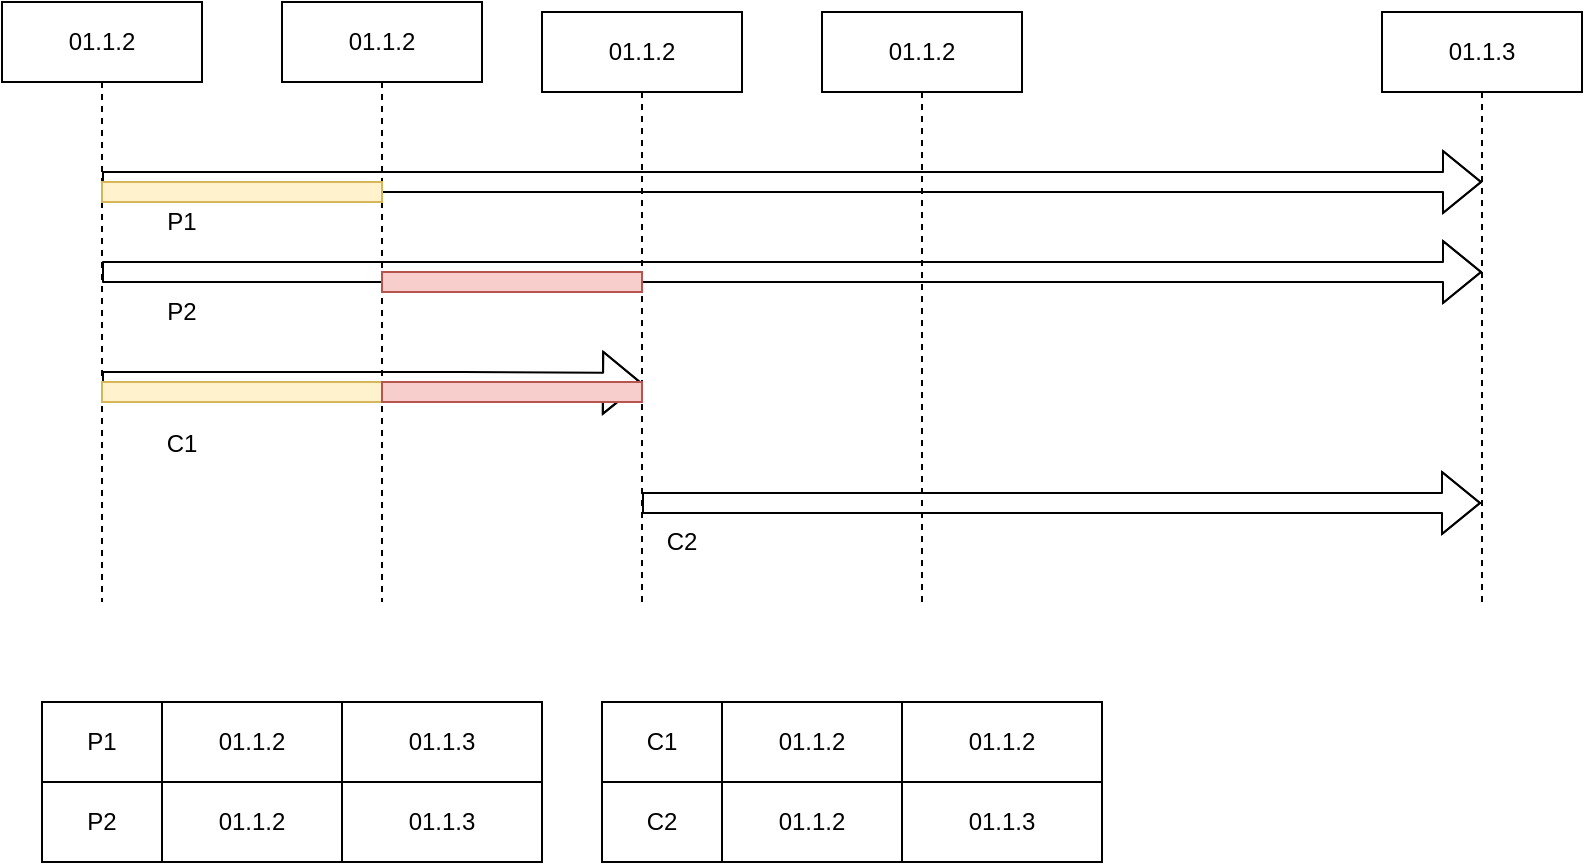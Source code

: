 <mxfile version="14.3.1" type="github">
  <diagram id="Zvx5ettBaQEi-MYhYSjB" name="Page-1">
    <mxGraphModel dx="861" dy="748" grid="1" gridSize="10" guides="1" tooltips="1" connect="1" arrows="1" fold="1" page="1" pageScale="1" pageWidth="827" pageHeight="1169" math="0" shadow="0">
      <root>
        <mxCell id="0" />
        <mxCell id="1" parent="0" />
        <mxCell id="zC47A58OgdgVCpK81ka_-1" value="" style="shape=flexArrow;endArrow=classic;html=1;" edge="1" parent="1">
          <mxGeometry width="50" height="50" relative="1" as="geometry">
            <mxPoint x="60" y="150" as="sourcePoint" />
            <mxPoint x="750" y="150" as="targetPoint" />
            <Array as="points">
              <mxPoint x="240" y="150" />
            </Array>
          </mxGeometry>
        </mxCell>
        <mxCell id="zC47A58OgdgVCpK81ka_-2" value="P1" style="text;html=1;strokeColor=none;fillColor=none;align=center;verticalAlign=middle;whiteSpace=wrap;rounded=0;" vertex="1" parent="1">
          <mxGeometry x="80" y="160" width="40" height="20" as="geometry" />
        </mxCell>
        <mxCell id="zC47A58OgdgVCpK81ka_-3" value="" style="shape=flexArrow;endArrow=classic;html=1;" edge="1" parent="1">
          <mxGeometry width="50" height="50" relative="1" as="geometry">
            <mxPoint x="60" y="250" as="sourcePoint" />
            <mxPoint x="330" y="250.5" as="targetPoint" />
            <Array as="points">
              <mxPoint x="240" y="250" />
            </Array>
          </mxGeometry>
        </mxCell>
        <mxCell id="zC47A58OgdgVCpK81ka_-4" value="C1" style="text;html=1;strokeColor=none;fillColor=none;align=center;verticalAlign=middle;whiteSpace=wrap;rounded=0;" vertex="1" parent="1">
          <mxGeometry x="80" y="270.5" width="40" height="20" as="geometry" />
        </mxCell>
        <mxCell id="zC47A58OgdgVCpK81ka_-7" value="01.1.2" style="shape=umlLifeline;perimeter=lifelinePerimeter;whiteSpace=wrap;html=1;container=1;collapsible=0;recursiveResize=0;outlineConnect=0;" vertex="1" parent="1">
          <mxGeometry x="10" y="60" width="100" height="300" as="geometry" />
        </mxCell>
        <mxCell id="zC47A58OgdgVCpK81ka_-8" value="01.1.2" style="shape=umlLifeline;perimeter=lifelinePerimeter;whiteSpace=wrap;html=1;container=1;collapsible=0;recursiveResize=0;outlineConnect=0;" vertex="1" parent="1">
          <mxGeometry x="150" y="60" width="100" height="300" as="geometry" />
        </mxCell>
        <mxCell id="zC47A58OgdgVCpK81ka_-9" value="01.1.2" style="shape=umlLifeline;perimeter=lifelinePerimeter;whiteSpace=wrap;html=1;container=1;collapsible=0;recursiveResize=0;outlineConnect=0;" vertex="1" parent="1">
          <mxGeometry x="280" y="65" width="100" height="295" as="geometry" />
        </mxCell>
        <mxCell id="zC47A58OgdgVCpK81ka_-10" value="" style="shape=flexArrow;endArrow=classic;html=1;" edge="1" parent="1" target="zC47A58OgdgVCpK81ka_-13">
          <mxGeometry width="50" height="50" relative="1" as="geometry">
            <mxPoint x="330" y="310.5" as="sourcePoint" />
            <mxPoint x="600" y="311" as="targetPoint" />
            <Array as="points">
              <mxPoint x="510" y="310.5" />
            </Array>
          </mxGeometry>
        </mxCell>
        <mxCell id="zC47A58OgdgVCpK81ka_-11" value="C2" style="text;html=1;strokeColor=none;fillColor=none;align=center;verticalAlign=middle;whiteSpace=wrap;rounded=0;" vertex="1" parent="1">
          <mxGeometry x="330" y="320" width="40" height="20" as="geometry" />
        </mxCell>
        <mxCell id="zC47A58OgdgVCpK81ka_-12" value="01.1.2" style="shape=umlLifeline;perimeter=lifelinePerimeter;whiteSpace=wrap;html=1;container=1;collapsible=0;recursiveResize=0;outlineConnect=0;" vertex="1" parent="1">
          <mxGeometry x="420" y="65" width="100" height="295" as="geometry" />
        </mxCell>
        <mxCell id="zC47A58OgdgVCpK81ka_-13" value="01.1.3" style="shape=umlLifeline;perimeter=lifelinePerimeter;whiteSpace=wrap;html=1;container=1;collapsible=0;recursiveResize=0;outlineConnect=0;" vertex="1" parent="1">
          <mxGeometry x="700" y="65" width="100" height="295" as="geometry" />
        </mxCell>
        <mxCell id="zC47A58OgdgVCpK81ka_-14" value="" style="shape=flexArrow;endArrow=classic;html=1;" edge="1" parent="1">
          <mxGeometry width="50" height="50" relative="1" as="geometry">
            <mxPoint x="60" y="195" as="sourcePoint" />
            <mxPoint x="750" y="195" as="targetPoint" />
            <Array as="points">
              <mxPoint x="240" y="195" />
            </Array>
          </mxGeometry>
        </mxCell>
        <mxCell id="zC47A58OgdgVCpK81ka_-15" value="P2" style="text;html=1;strokeColor=none;fillColor=none;align=center;verticalAlign=middle;whiteSpace=wrap;rounded=0;" vertex="1" parent="1">
          <mxGeometry x="80" y="205" width="40" height="20" as="geometry" />
        </mxCell>
        <mxCell id="zC47A58OgdgVCpK81ka_-16" value="" style="rounded=0;whiteSpace=wrap;html=1;fillColor=#fff2cc;strokeColor=#d6b656;" vertex="1" parent="1">
          <mxGeometry x="60" y="150" width="140" height="10" as="geometry" />
        </mxCell>
        <mxCell id="zC47A58OgdgVCpK81ka_-17" value="" style="rounded=0;whiteSpace=wrap;html=1;fillColor=#fff2cc;strokeColor=#d6b656;" vertex="1" parent="1">
          <mxGeometry x="60" y="250" width="140" height="10" as="geometry" />
        </mxCell>
        <mxCell id="zC47A58OgdgVCpK81ka_-23" value="" style="rounded=0;whiteSpace=wrap;html=1;fillColor=#f8cecc;strokeColor=#b85450;" vertex="1" parent="1">
          <mxGeometry x="200" y="195" width="130" height="10" as="geometry" />
        </mxCell>
        <mxCell id="zC47A58OgdgVCpK81ka_-24" value="" style="rounded=0;whiteSpace=wrap;html=1;fillColor=#f8cecc;strokeColor=#b85450;" vertex="1" parent="1">
          <mxGeometry x="200" y="250" width="130" height="10" as="geometry" />
        </mxCell>
        <mxCell id="zC47A58OgdgVCpK81ka_-27" value="" style="shape=table;html=1;whiteSpace=wrap;startSize=0;container=1;collapsible=0;childLayout=tableLayout;" vertex="1" parent="1">
          <mxGeometry x="30" y="410" width="250" height="80" as="geometry" />
        </mxCell>
        <mxCell id="zC47A58OgdgVCpK81ka_-28" value="" style="shape=partialRectangle;html=1;whiteSpace=wrap;collapsible=0;dropTarget=0;pointerEvents=0;fillColor=none;top=0;left=0;bottom=0;right=0;points=[[0,0.5],[1,0.5]];portConstraint=eastwest;" vertex="1" parent="zC47A58OgdgVCpK81ka_-27">
          <mxGeometry width="250" height="40" as="geometry" />
        </mxCell>
        <mxCell id="zC47A58OgdgVCpK81ka_-29" value="P1" style="shape=partialRectangle;html=1;whiteSpace=wrap;connectable=0;overflow=hidden;fillColor=none;top=0;left=0;bottom=0;right=0;" vertex="1" parent="zC47A58OgdgVCpK81ka_-28">
          <mxGeometry width="60" height="40" as="geometry" />
        </mxCell>
        <mxCell id="zC47A58OgdgVCpK81ka_-30" value="01.1.2" style="shape=partialRectangle;html=1;whiteSpace=wrap;connectable=0;overflow=hidden;fillColor=none;top=0;left=0;bottom=0;right=0;" vertex="1" parent="zC47A58OgdgVCpK81ka_-28">
          <mxGeometry x="60" width="90" height="40" as="geometry" />
        </mxCell>
        <mxCell id="zC47A58OgdgVCpK81ka_-31" value="01.1.3" style="shape=partialRectangle;html=1;whiteSpace=wrap;connectable=0;overflow=hidden;fillColor=none;top=0;left=0;bottom=0;right=0;" vertex="1" parent="zC47A58OgdgVCpK81ka_-28">
          <mxGeometry x="150" width="100" height="40" as="geometry" />
        </mxCell>
        <mxCell id="zC47A58OgdgVCpK81ka_-32" value="" style="shape=partialRectangle;html=1;whiteSpace=wrap;collapsible=0;dropTarget=0;pointerEvents=0;fillColor=none;top=0;left=0;bottom=0;right=0;points=[[0,0.5],[1,0.5]];portConstraint=eastwest;" vertex="1" parent="zC47A58OgdgVCpK81ka_-27">
          <mxGeometry y="40" width="250" height="40" as="geometry" />
        </mxCell>
        <mxCell id="zC47A58OgdgVCpK81ka_-33" value="P2" style="shape=partialRectangle;html=1;whiteSpace=wrap;connectable=0;overflow=hidden;fillColor=none;top=0;left=0;bottom=0;right=0;" vertex="1" parent="zC47A58OgdgVCpK81ka_-32">
          <mxGeometry width="60" height="40" as="geometry" />
        </mxCell>
        <mxCell id="zC47A58OgdgVCpK81ka_-34" value="01.1.2" style="shape=partialRectangle;html=1;whiteSpace=wrap;connectable=0;overflow=hidden;fillColor=none;top=0;left=0;bottom=0;right=0;" vertex="1" parent="zC47A58OgdgVCpK81ka_-32">
          <mxGeometry x="60" width="90" height="40" as="geometry" />
        </mxCell>
        <mxCell id="zC47A58OgdgVCpK81ka_-35" value="01.1.3" style="shape=partialRectangle;html=1;whiteSpace=wrap;connectable=0;overflow=hidden;fillColor=none;top=0;left=0;bottom=0;right=0;" vertex="1" parent="zC47A58OgdgVCpK81ka_-32">
          <mxGeometry x="150" width="100" height="40" as="geometry" />
        </mxCell>
        <mxCell id="zC47A58OgdgVCpK81ka_-36" value="" style="shape=table;html=1;whiteSpace=wrap;startSize=0;container=1;collapsible=0;childLayout=tableLayout;" vertex="1" parent="1">
          <mxGeometry x="310" y="410" width="250" height="80" as="geometry" />
        </mxCell>
        <mxCell id="zC47A58OgdgVCpK81ka_-37" value="" style="shape=partialRectangle;html=1;whiteSpace=wrap;collapsible=0;dropTarget=0;pointerEvents=0;fillColor=none;top=0;left=0;bottom=0;right=0;points=[[0,0.5],[1,0.5]];portConstraint=eastwest;" vertex="1" parent="zC47A58OgdgVCpK81ka_-36">
          <mxGeometry width="250" height="40" as="geometry" />
        </mxCell>
        <mxCell id="zC47A58OgdgVCpK81ka_-38" value="C1" style="shape=partialRectangle;html=1;whiteSpace=wrap;connectable=0;overflow=hidden;fillColor=none;top=0;left=0;bottom=0;right=0;" vertex="1" parent="zC47A58OgdgVCpK81ka_-37">
          <mxGeometry width="60" height="40" as="geometry" />
        </mxCell>
        <mxCell id="zC47A58OgdgVCpK81ka_-39" value="01.1.2" style="shape=partialRectangle;html=1;whiteSpace=wrap;connectable=0;overflow=hidden;fillColor=none;top=0;left=0;bottom=0;right=0;" vertex="1" parent="zC47A58OgdgVCpK81ka_-37">
          <mxGeometry x="60" width="90" height="40" as="geometry" />
        </mxCell>
        <mxCell id="zC47A58OgdgVCpK81ka_-40" value="01.1.2" style="shape=partialRectangle;html=1;whiteSpace=wrap;connectable=0;overflow=hidden;fillColor=none;top=0;left=0;bottom=0;right=0;" vertex="1" parent="zC47A58OgdgVCpK81ka_-37">
          <mxGeometry x="150" width="100" height="40" as="geometry" />
        </mxCell>
        <mxCell id="zC47A58OgdgVCpK81ka_-41" value="" style="shape=partialRectangle;html=1;whiteSpace=wrap;collapsible=0;dropTarget=0;pointerEvents=0;fillColor=none;top=0;left=0;bottom=0;right=0;points=[[0,0.5],[1,0.5]];portConstraint=eastwest;" vertex="1" parent="zC47A58OgdgVCpK81ka_-36">
          <mxGeometry y="40" width="250" height="40" as="geometry" />
        </mxCell>
        <mxCell id="zC47A58OgdgVCpK81ka_-42" value="C2" style="shape=partialRectangle;html=1;whiteSpace=wrap;connectable=0;overflow=hidden;fillColor=none;top=0;left=0;bottom=0;right=0;" vertex="1" parent="zC47A58OgdgVCpK81ka_-41">
          <mxGeometry width="60" height="40" as="geometry" />
        </mxCell>
        <mxCell id="zC47A58OgdgVCpK81ka_-43" value="01.1.2" style="shape=partialRectangle;html=1;whiteSpace=wrap;connectable=0;overflow=hidden;fillColor=none;top=0;left=0;bottom=0;right=0;" vertex="1" parent="zC47A58OgdgVCpK81ka_-41">
          <mxGeometry x="60" width="90" height="40" as="geometry" />
        </mxCell>
        <mxCell id="zC47A58OgdgVCpK81ka_-44" value="01.1.3" style="shape=partialRectangle;html=1;whiteSpace=wrap;connectable=0;overflow=hidden;fillColor=none;top=0;left=0;bottom=0;right=0;" vertex="1" parent="zC47A58OgdgVCpK81ka_-41">
          <mxGeometry x="150" width="100" height="40" as="geometry" />
        </mxCell>
      </root>
    </mxGraphModel>
  </diagram>
</mxfile>
